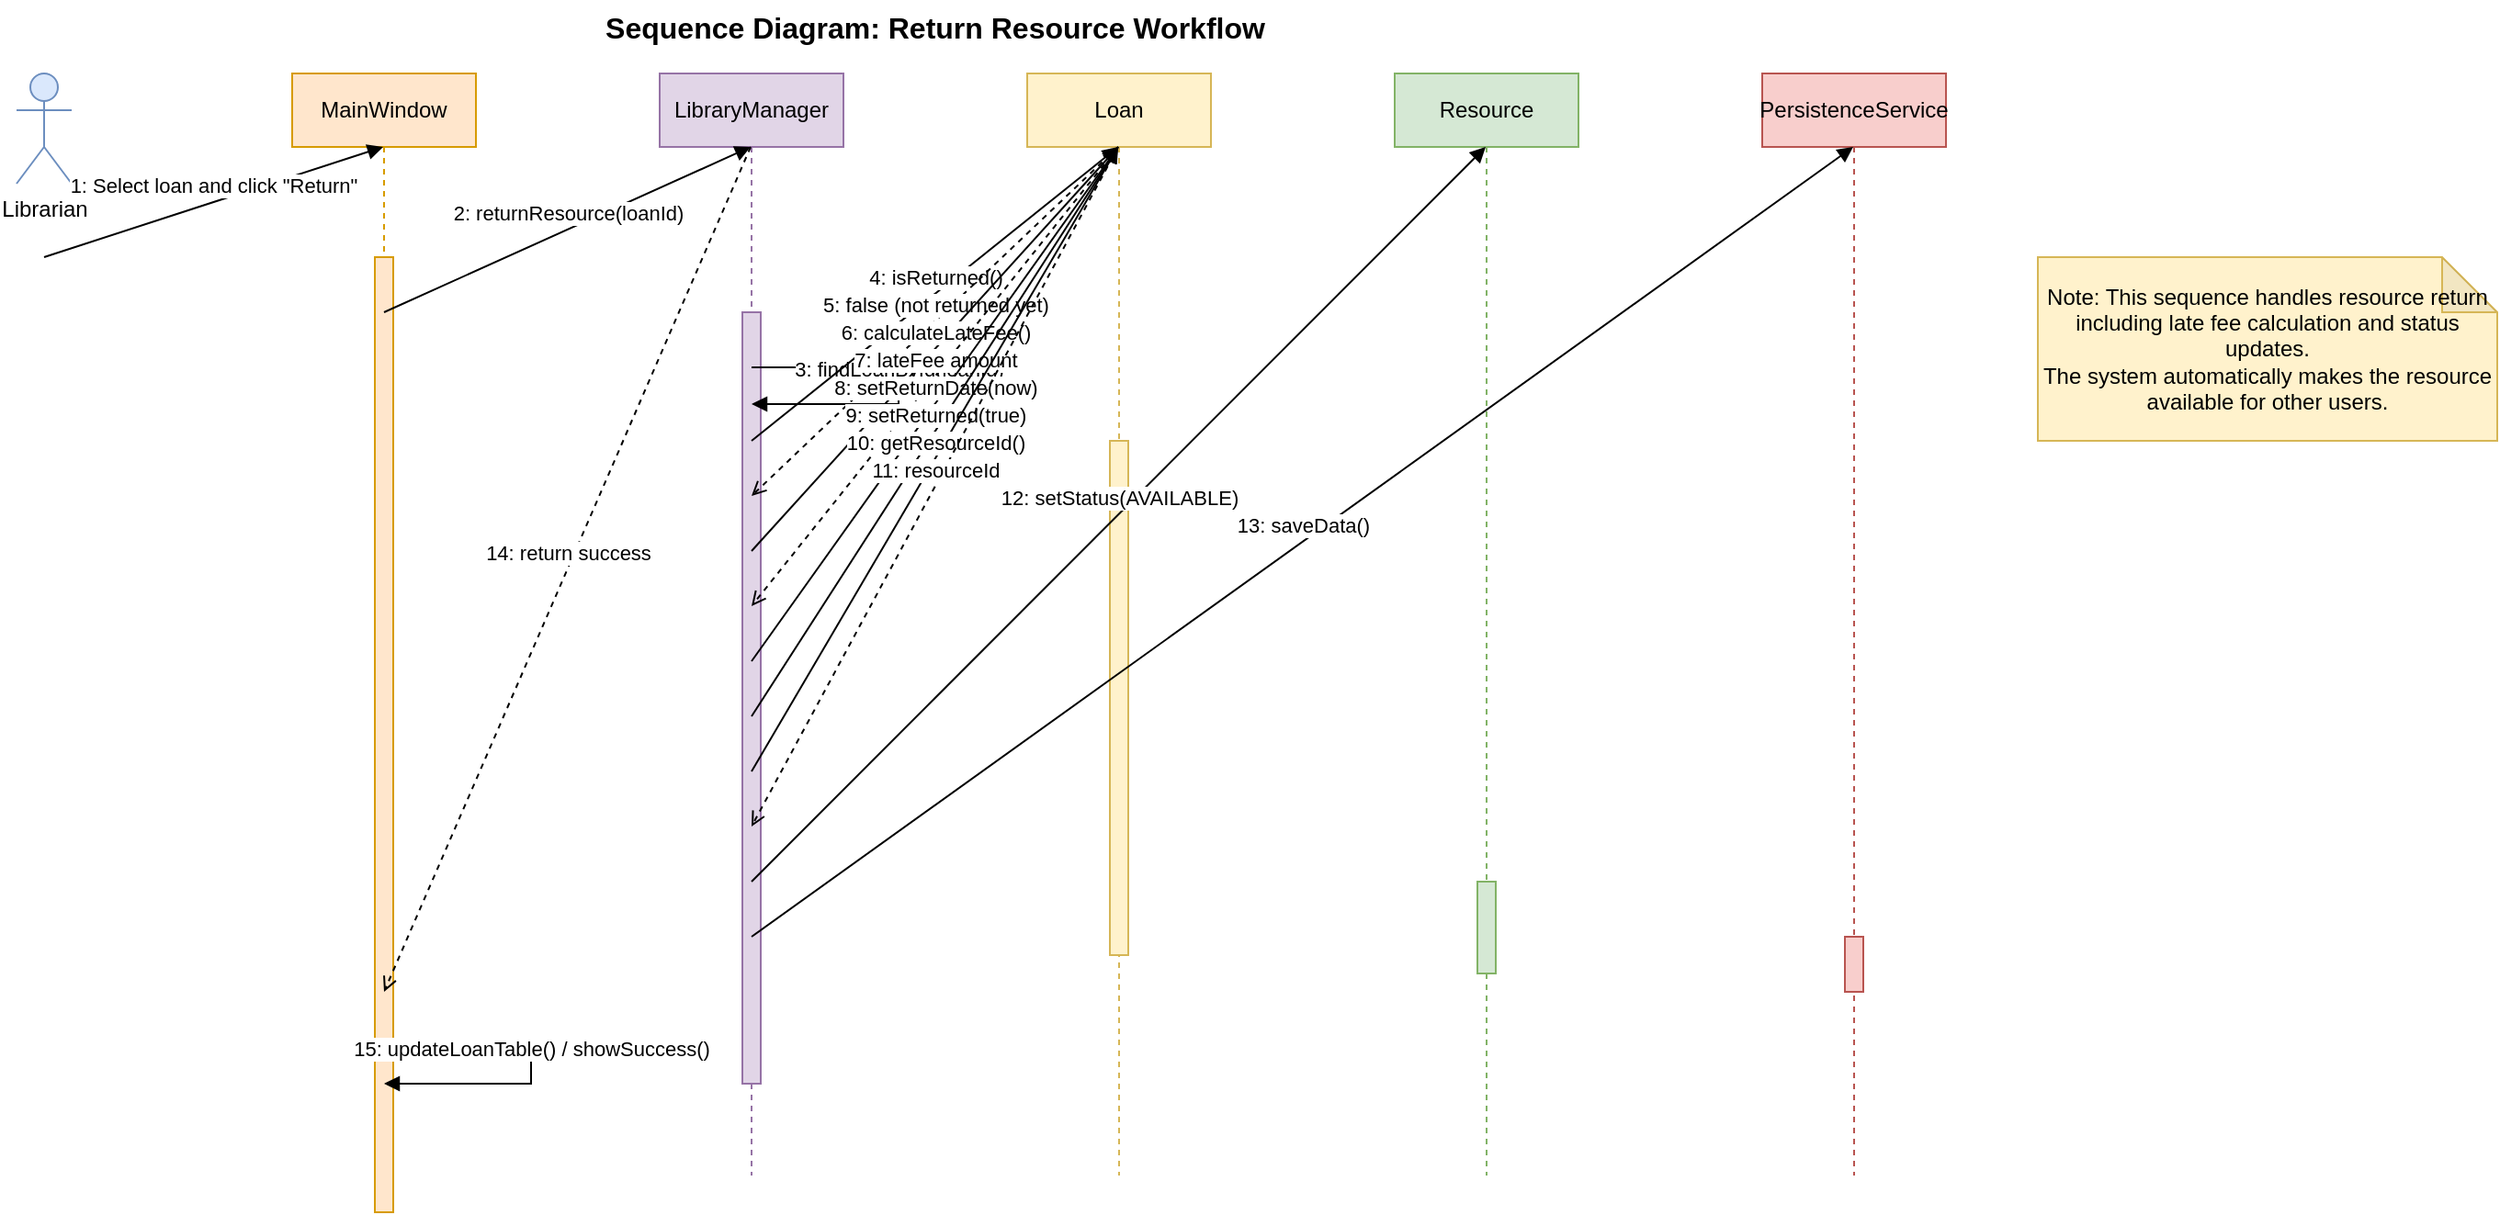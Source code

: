 <mxfile version="24.7.17">
  <diagram name="Return Resource Sequence" id="return-sequence">
    <mxGraphModel dx="1422" dy="794" grid="1" gridSize="10" guides="1" tooltips="1" connect="1" arrows="1" fold="1" page="1" pageScale="1" pageWidth="1654" pageHeight="1169" math="0" shadow="0">
      <root>
        <mxCell id="0" />
        <mxCell id="1" parent="0" />
        
        <!-- Actors/Objects -->
        <mxCell id="librarian-actor" value="Librarian" style="shape=umlActor;verticalLabelPosition=bottom;verticalAlign=top;html=1;outlineConnect=0;fillColor=#dae8fc;strokeColor=#6c8ebf;" vertex="1" parent="1">
          <mxGeometry x="100" y="50" width="30" height="60" as="geometry" />
        </mxCell>
        
        <mxCell id="mainwindow-lifeline" value="MainWindow" style="shape=umlLifeline;perimeter=lifelinePerimeter;whiteSpace=wrap;html=1;container=1;collapsible=0;recursiveResize=0;outlineConnect=0;fillColor=#ffe6cc;strokeColor=#d79b00;" vertex="1" parent="1">
          <mxGeometry x="250" y="50" width="100" height="600" as="geometry" />
        </mxCell>
        
        <mxCell id="librarymanager-lifeline" value="LibraryManager" style="shape=umlLifeline;perimeter=lifelinePerimeter;whiteSpace=wrap;html=1;container=1;collapsible=0;recursiveResize=0;outlineConnect=0;fillColor=#e1d5e7;strokeColor=#9673a6;" vertex="1" parent="1">
          <mxGeometry x="450" y="50" width="100" height="600" as="geometry" />
        </mxCell>
        
        <mxCell id="loan-lifeline" value="Loan" style="shape=umlLifeline;perimeter=lifelinePerimeter;whiteSpace=wrap;html=1;container=1;collapsible=0;recursiveResize=0;outlineConnect=0;fillColor=#fff2cc;strokeColor=#d6b656;" vertex="1" parent="1">
          <mxGeometry x="650" y="50" width="100" height="600" as="geometry" />
        </mxCell>
        
        <mxCell id="resource-lifeline" value="Resource" style="shape=umlLifeline;perimeter=lifelinePerimeter;whiteSpace=wrap;html=1;container=1;collapsible=0;recursiveResize=0;outlineConnect=0;fillColor=#d5e8d4;strokeColor=#82b366;" vertex="1" parent="1">
          <mxGeometry x="850" y="50" width="100" height="600" as="geometry" />
        </mxCell>
        
        <mxCell id="persistence-lifeline" value="PersistenceService" style="shape=umlLifeline;perimeter=lifelinePerimeter;whiteSpace=wrap;html=1;container=1;collapsible=0;recursiveResize=0;outlineConnect=0;fillColor=#f8cecc;strokeColor=#b85450;" vertex="1" parent="1">
          <mxGeometry x="1050" y="50" width="100" height="600" as="geometry" />
        </mxCell>
        
        <!-- Messages -->
        <mxCell id="msg1" value="1: Select loan and click &quot;Return&quot;" style="html=1;verticalAlign=bottom;endArrow=block;entryX=0;entryY=0;rounded=0;" edge="1" parent="1" target="mainwindow-lifeline">
          <mxGeometry relative="1" as="geometry">
            <mxPoint x="115" y="150" as="sourcePoint" />
            <mxPoint x="295" y="150" as="targetPoint" />
          </mxGeometry>
        </mxCell>
        
        <mxCell id="msg2" value="2: returnResource(loanId)" style="html=1;verticalAlign=bottom;endArrow=block;entryX=0;entryY=0;rounded=0;" edge="1" parent="1" target="librarymanager-lifeline">
          <mxGeometry relative="1" as="geometry">
            <mxPoint x="300" y="180" as="sourcePoint" />
            <mxPoint x="495" y="180" as="targetPoint" />
          </mxGeometry>
        </mxCell>
        
        <mxCell id="msg3" value="3: findLoanById(loanId)" style="html=1;verticalAlign=bottom;endArrow=block;entryX=0;entryY=0;rounded=0;" edge="1" parent="1">
          <mxGeometry relative="1" as="geometry">
            <mxPoint x="500" y="210" as="sourcePoint" />
            <mxPoint x="500" y="230" as="targetPoint" />
            <Array as="points">
              <mxPoint x="580" y="210" />
              <mxPoint x="580" y="230" />
            </Array>
          </mxGeometry>
        </mxCell>
        
        <mxCell id="msg4" value="4: isReturned()" style="html=1;verticalAlign=bottom;endArrow=block;entryX=0;entryY=0;rounded=0;" edge="1" parent="1" target="loan-lifeline">
          <mxGeometry relative="1" as="geometry">
            <mxPoint x="500" y="250" as="sourcePoint" />
            <mxPoint x="695" y="250" as="targetPoint" />
          </mxGeometry>
        </mxCell>
        
        <mxCell id="msg5" value="5: false (not returned yet)" style="html=1;verticalAlign=bottom;endArrow=open;dashed=1;endFill=0;exitX=0;exitY=0;rounded=0;" edge="1" parent="1" source="loan-lifeline">
          <mxGeometry relative="1" as="geometry">
            <mxPoint x="695" y="280" as="sourcePoint" />
            <mxPoint x="500" y="280" as="targetPoint" />
          </mxGeometry>
        </mxCell>
        
        <mxCell id="msg6" value="6: calculateLateFee()" style="html=1;verticalAlign=bottom;endArrow=block;entryX=0;entryY=0;rounded=0;" edge="1" parent="1" target="loan-lifeline">
          <mxGeometry relative="1" as="geometry">
            <mxPoint x="500" y="310" as="sourcePoint" />
            <mxPoint x="695" y="310" as="targetPoint" />
          </mxGeometry>
        </mxCell>
        
        <mxCell id="msg7" value="7: lateFee amount" style="html=1;verticalAlign=bottom;endArrow=open;dashed=1;endFill=0;exitX=0;exitY=0;rounded=0;" edge="1" parent="1" source="loan-lifeline">
          <mxGeometry relative="1" as="geometry">
            <mxPoint x="695" y="340" as="sourcePoint" />
            <mxPoint x="500" y="340" as="targetPoint" />
          </mxGeometry>
        </mxCell>
        
        <mxCell id="msg8" value="8: setReturnDate(now)" style="html=1;verticalAlign=bottom;endArrow=block;entryX=0;entryY=0;rounded=0;" edge="1" parent="1" target="loan-lifeline">
          <mxGeometry relative="1" as="geometry">
            <mxPoint x="500" y="370" as="sourcePoint" />
            <mxPoint x="695" y="370" as="targetPoint" />
          </mxGeometry>
        </mxCell>
        
        <mxCell id="msg9" value="9: setReturned(true)" style="html=1;verticalAlign=bottom;endArrow=block;entryX=0;entryY=0;rounded=0;" edge="1" parent="1" target="loan-lifeline">
          <mxGeometry relative="1" as="geometry">
            <mxPoint x="500" y="400" as="sourcePoint" />
            <mxPoint x="695" y="400" as="targetPoint" />
          </mxGeometry>
        </mxCell>
        
        <mxCell id="msg10" value="10: getResourceId()" style="html=1;verticalAlign=bottom;endArrow=block;entryX=0;entryY=0;rounded=0;" edge="1" parent="1" target="loan-lifeline">
          <mxGeometry relative="1" as="geometry">
            <mxPoint x="500" y="430" as="sourcePoint" />
            <mxPoint x="695" y="430" as="targetPoint" />
          </mxGeometry>
        </mxCell>
        
        <mxCell id="msg11" value="11: resourceId" style="html=1;verticalAlign=bottom;endArrow=open;dashed=1;endFill=0;exitX=0;exitY=0;rounded=0;" edge="1" parent="1" source="loan-lifeline">
          <mxGeometry relative="1" as="geometry">
            <mxPoint x="695" y="460" as="sourcePoint" />
            <mxPoint x="500" y="460" as="targetPoint" />
          </mxGeometry>
        </mxCell>
        
        <mxCell id="msg12" value="12: setStatus(AVAILABLE)" style="html=1;verticalAlign=bottom;endArrow=block;entryX=0;entryY=0;rounded=0;" edge="1" parent="1" target="resource-lifeline">
          <mxGeometry relative="1" as="geometry">
            <mxPoint x="500" y="490" as="sourcePoint" />
            <mxPoint x="895" y="490" as="targetPoint" />
          </mxGeometry>
        </mxCell>
        
        <mxCell id="msg13" value="13: saveData()" style="html=1;verticalAlign=bottom;endArrow=block;entryX=0;entryY=0;rounded=0;" edge="1" parent="1" target="persistence-lifeline">
          <mxGeometry relative="1" as="geometry">
            <mxPoint x="500" y="520" as="sourcePoint" />
            <mxPoint x="1095" y="520" as="targetPoint" />
          </mxGeometry>
        </mxCell>
        
        <mxCell id="msg14" value="14: return success" style="html=1;verticalAlign=bottom;endArrow=open;dashed=1;endFill=0;exitX=0;exitY=0;rounded=0;" edge="1" parent="1" source="librarymanager-lifeline">
          <mxGeometry relative="1" as="geometry">
            <mxPoint x="495" y="550" as="sourcePoint" />
            <mxPoint x="300" y="550" as="targetPoint" />
          </mxGeometry>
        </mxCell>
        
        <mxCell id="msg15" value="15: updateLoanTable() / showSuccess()" style="html=1;verticalAlign=bottom;endArrow=block;entryX=0;entryY=0;rounded=0;" edge="1" parent="1">
          <mxGeometry relative="1" as="geometry">
            <mxPoint x="300" y="580" as="sourcePoint" />
            <mxPoint x="300" y="600" as="targetPoint" />
            <Array as="points">
              <mxPoint x="380" y="580" />
              <mxPoint x="380" y="600" />
            </Array>
          </mxGeometry>
        </mxCell>
        
        <!-- Activation boxes -->
        <mxCell id="activation1" value="" style="html=1;points=[];perimeter=orthogonalPerimeter;outlineConnect=0;targetShapes=umlLifeline;portConstraint=eastwest;newEdgeStyle={&quot;edgeStyle&quot;:&quot;elbowEdgeStyle&quot;,&quot;elbow&quot;:&quot;vertical&quot;,&quot;curved&quot;:0,&quot;rounded&quot;:0};fillColor=#ffe6cc;strokeColor=#d79b00;" vertex="1" parent="mainwindow-lifeline">
          <mxGeometry x="45" y="100" width="10" height="520" as="geometry" />
        </mxCell>
        
        <mxCell id="activation2" value="" style="html=1;points=[];perimeter=orthogonalPerimeter;outlineConnect=0;targetShapes=umlLifeline;portConstraint=eastwest;newEdgeStyle={&quot;edgeStyle&quot;:&quot;elbowEdgeStyle&quot;,&quot;elbow&quot;:&quot;vertical&quot;,&quot;curved&quot;:0,&quot;rounded&quot;:0};fillColor=#e1d5e7;strokeColor=#9673a6;" vertex="1" parent="librarymanager-lifeline">
          <mxGeometry x="45" y="130" width="10" height="420" as="geometry" />
        </mxCell>
        
        <mxCell id="activation3" value="" style="html=1;points=[];perimeter=orthogonalPerimeter;outlineConnect=0;targetShapes=umlLifeline;portConstraint=eastwest;newEdgeStyle={&quot;edgeStyle&quot;:&quot;elbowEdgeStyle&quot;,&quot;elbow&quot;:&quot;vertical&quot;,&quot;curved&quot;:0,&quot;rounded&quot;:0};fillColor=#fff2cc;strokeColor=#d6b656;" vertex="1" parent="loan-lifeline">
          <mxGeometry x="45" y="200" width="10" height="280" as="geometry" />
        </mxCell>
        
        <mxCell id="activation4" value="" style="html=1;points=[];perimeter=orthogonalPerimeter;outlineConnect=0;targetShapes=umlLifeline;portConstraint=eastwest;newEdgeStyle={&quot;edgeStyle&quot;:&quot;elbowEdgeStyle&quot;,&quot;elbow&quot;:&quot;vertical&quot;,&quot;curved&quot;:0,&quot;rounded&quot;:0};fillColor=#d5e8d4;strokeColor=#82b366;" vertex="1" parent="resource-lifeline">
          <mxGeometry x="45" y="440" width="10" height="50" as="geometry" />
        </mxCell>
        
        <mxCell id="activation5" value="" style="html=1;points=[];perimeter=orthogonalPerimeter;outlineConnect=0;targetShapes=umlLifeline;portConstraint=eastwest;newEdgeStyle={&quot;edgeStyle&quot;:&quot;elbowEdgeStyle&quot;,&quot;elbow&quot;:&quot;vertical&quot;,&quot;curved&quot;:0,&quot;rounded&quot;:0};fillColor=#f8cecc;strokeColor=#b85450;" vertex="1" parent="persistence-lifeline">
          <mxGeometry x="45" y="470" width="10" height="30" as="geometry" />
        </mxCell>
        
        <!-- Title -->
        <mxCell id="title" value="Sequence Diagram: Return Resource Workflow" style="text;html=1;strokeColor=none;fillColor=none;align=center;verticalAlign=middle;whiteSpace=wrap;rounded=0;fontSize=16;fontStyle=1;" vertex="1" parent="1">
          <mxGeometry x="400" y="10" width="400" height="30" as="geometry" />
        </mxCell>
        
        <!-- Notes -->
        <mxCell id="note1" value="Note: This sequence handles resource return&#xa;including late fee calculation and status updates.&#xa;The system automatically makes the resource&#xa;available for other users." style="shape=note;whiteSpace=wrap;html=1;backgroundOutline=1;darkOpacity=0.05;fillColor=#fff2cc;strokeColor=#d6b656;" vertex="1" parent="1">
          <mxGeometry x="1200" y="150" width="250" height="100" as="geometry" />
        </mxCell>
        
      </root>
    </mxGraphModel>
  </diagram>
</mxfile>
